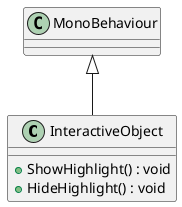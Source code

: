 @startuml
class InteractiveObject {
    + ShowHighlight() : void
    + HideHighlight() : void
}
MonoBehaviour <|-- InteractiveObject
@enduml
